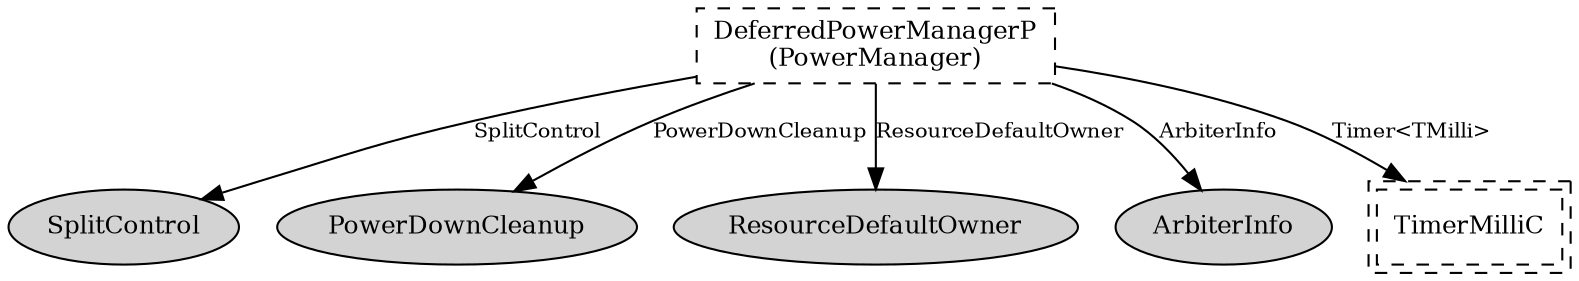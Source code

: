 digraph "SplitControlDeferredPowerManagerC" {
  "SplitControlDeferredPowerManagerC.PowerManager" [fontsize=12, shape=box, style=dashed, label="DeferredPowerManagerP\n(PowerManager)", URL="../chtml/DeferredPowerManagerP.html"];
  n0x2ac2c477abd0 [shape=ellipse, style=filled, label="SplitControl", fontsize=12];
  "SplitControlDeferredPowerManagerC.PowerManager" [fontsize=12, shape=box, style=dashed, label="DeferredPowerManagerP\n(PowerManager)", URL="../chtml/DeferredPowerManagerP.html"];
  n0x2ac2c47797a8 [shape=ellipse, style=filled, label="PowerDownCleanup", fontsize=12];
  "SplitControlDeferredPowerManagerC.PowerManager" [fontsize=12, shape=box, style=dashed, label="DeferredPowerManagerP\n(PowerManager)", URL="../chtml/DeferredPowerManagerP.html"];
  n0x2ac2c4779e10 [shape=ellipse, style=filled, label="ResourceDefaultOwner", fontsize=12];
  "SplitControlDeferredPowerManagerC.PowerManager" [fontsize=12, shape=box, style=dashed, label="DeferredPowerManagerP\n(PowerManager)", URL="../chtml/DeferredPowerManagerP.html"];
  n0x2ac2c4778a80 [shape=ellipse, style=filled, label="ArbiterInfo", fontsize=12];
  "SplitControlDeferredPowerManagerC.PowerManager" [fontsize=12, shape=box, style=dashed, label="DeferredPowerManagerP\n(PowerManager)", URL="../chtml/DeferredPowerManagerP.html"];
  "SplitControlDeferredPowerManagerC.TimerMilliC" [fontsize=12, shape=box,peripheries=2, style=dashed, label="TimerMilliC", URL="../chtml/TimerMilliC.html"];
  "SplitControlDeferredPowerManagerC.PowerManager" -> "n0x2ac2c477abd0" [label="SplitControl", URL="../ihtml/SplitControl.html", fontsize=10];
  "SplitControlDeferredPowerManagerC.PowerManager" -> "n0x2ac2c47797a8" [label="PowerDownCleanup", URL="../ihtml/PowerDownCleanup.html", fontsize=10];
  "SplitControlDeferredPowerManagerC.PowerManager" -> "n0x2ac2c4779e10" [label="ResourceDefaultOwner", URL="../ihtml/ResourceDefaultOwner.html", fontsize=10];
  "SplitControlDeferredPowerManagerC.PowerManager" -> "n0x2ac2c4778a80" [label="ArbiterInfo", URL="../ihtml/ArbiterInfo.html", fontsize=10];
  "SplitControlDeferredPowerManagerC.PowerManager" -> "SplitControlDeferredPowerManagerC.TimerMilliC" [label="Timer<TMilli>", URL="../ihtml/Timer.html", fontsize=10];
}
